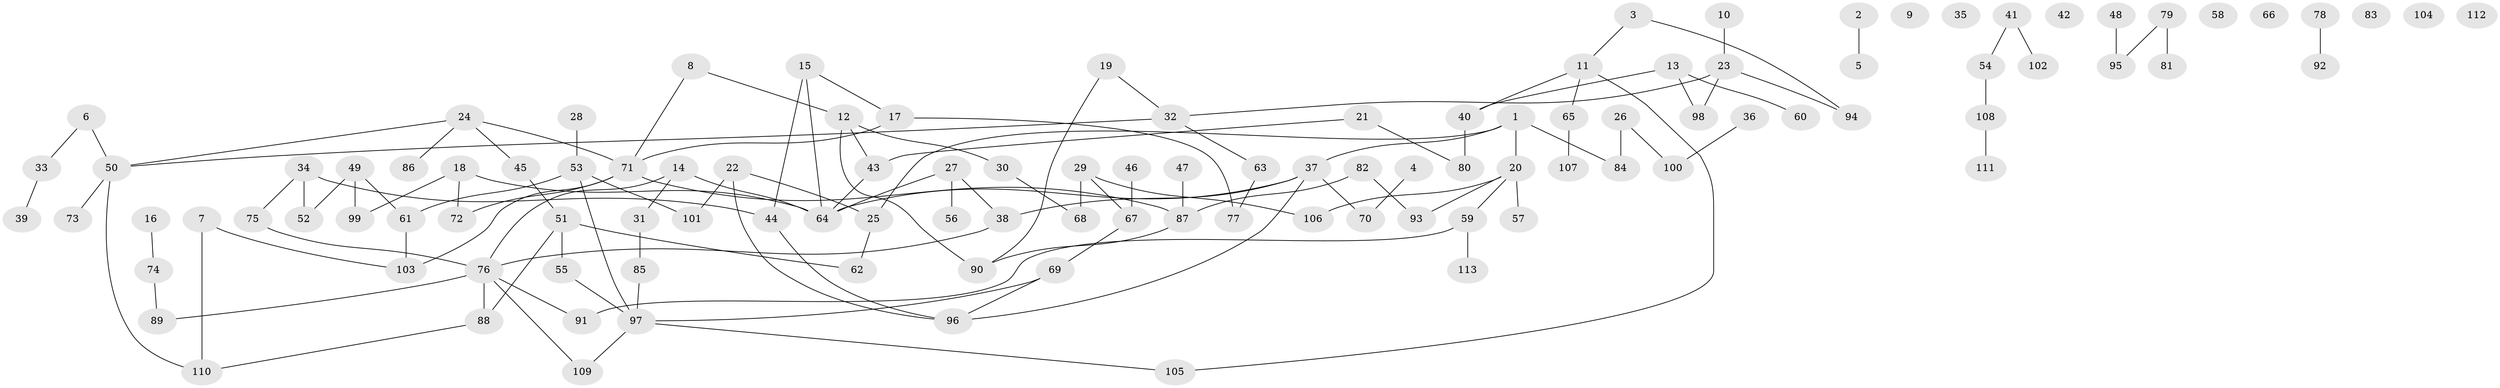 // Generated by graph-tools (version 1.1) at 2025/33/03/09/25 02:33:42]
// undirected, 113 vertices, 128 edges
graph export_dot {
graph [start="1"]
  node [color=gray90,style=filled];
  1;
  2;
  3;
  4;
  5;
  6;
  7;
  8;
  9;
  10;
  11;
  12;
  13;
  14;
  15;
  16;
  17;
  18;
  19;
  20;
  21;
  22;
  23;
  24;
  25;
  26;
  27;
  28;
  29;
  30;
  31;
  32;
  33;
  34;
  35;
  36;
  37;
  38;
  39;
  40;
  41;
  42;
  43;
  44;
  45;
  46;
  47;
  48;
  49;
  50;
  51;
  52;
  53;
  54;
  55;
  56;
  57;
  58;
  59;
  60;
  61;
  62;
  63;
  64;
  65;
  66;
  67;
  68;
  69;
  70;
  71;
  72;
  73;
  74;
  75;
  76;
  77;
  78;
  79;
  80;
  81;
  82;
  83;
  84;
  85;
  86;
  87;
  88;
  89;
  90;
  91;
  92;
  93;
  94;
  95;
  96;
  97;
  98;
  99;
  100;
  101;
  102;
  103;
  104;
  105;
  106;
  107;
  108;
  109;
  110;
  111;
  112;
  113;
  1 -- 20;
  1 -- 25;
  1 -- 37;
  1 -- 84;
  2 -- 5;
  3 -- 11;
  3 -- 94;
  4 -- 70;
  6 -- 33;
  6 -- 50;
  7 -- 103;
  7 -- 110;
  8 -- 12;
  8 -- 71;
  10 -- 23;
  11 -- 40;
  11 -- 65;
  11 -- 105;
  12 -- 30;
  12 -- 43;
  12 -- 90;
  13 -- 40;
  13 -- 60;
  13 -- 98;
  14 -- 31;
  14 -- 64;
  14 -- 76;
  15 -- 17;
  15 -- 44;
  15 -- 64;
  16 -- 74;
  17 -- 71;
  17 -- 77;
  18 -- 64;
  18 -- 72;
  18 -- 99;
  19 -- 32;
  19 -- 90;
  20 -- 57;
  20 -- 59;
  20 -- 93;
  20 -- 106;
  21 -- 43;
  21 -- 80;
  22 -- 25;
  22 -- 96;
  22 -- 101;
  23 -- 32;
  23 -- 94;
  23 -- 98;
  24 -- 45;
  24 -- 50;
  24 -- 71;
  24 -- 86;
  25 -- 62;
  26 -- 84;
  26 -- 100;
  27 -- 38;
  27 -- 56;
  27 -- 64;
  28 -- 53;
  29 -- 67;
  29 -- 68;
  29 -- 106;
  30 -- 68;
  31 -- 85;
  32 -- 50;
  32 -- 63;
  33 -- 39;
  34 -- 44;
  34 -- 52;
  34 -- 75;
  36 -- 100;
  37 -- 38;
  37 -- 64;
  37 -- 70;
  37 -- 96;
  38 -- 76;
  40 -- 80;
  41 -- 54;
  41 -- 102;
  43 -- 64;
  44 -- 96;
  45 -- 51;
  46 -- 67;
  47 -- 87;
  48 -- 95;
  49 -- 52;
  49 -- 61;
  49 -- 99;
  50 -- 73;
  50 -- 110;
  51 -- 55;
  51 -- 62;
  51 -- 88;
  53 -- 61;
  53 -- 97;
  53 -- 101;
  54 -- 108;
  55 -- 97;
  59 -- 91;
  59 -- 113;
  61 -- 103;
  63 -- 77;
  65 -- 107;
  67 -- 69;
  69 -- 96;
  69 -- 97;
  71 -- 72;
  71 -- 87;
  71 -- 103;
  74 -- 89;
  75 -- 76;
  76 -- 88;
  76 -- 89;
  76 -- 91;
  76 -- 109;
  78 -- 92;
  79 -- 81;
  79 -- 95;
  82 -- 87;
  82 -- 93;
  85 -- 97;
  87 -- 90;
  88 -- 110;
  97 -- 105;
  97 -- 109;
  108 -- 111;
}
